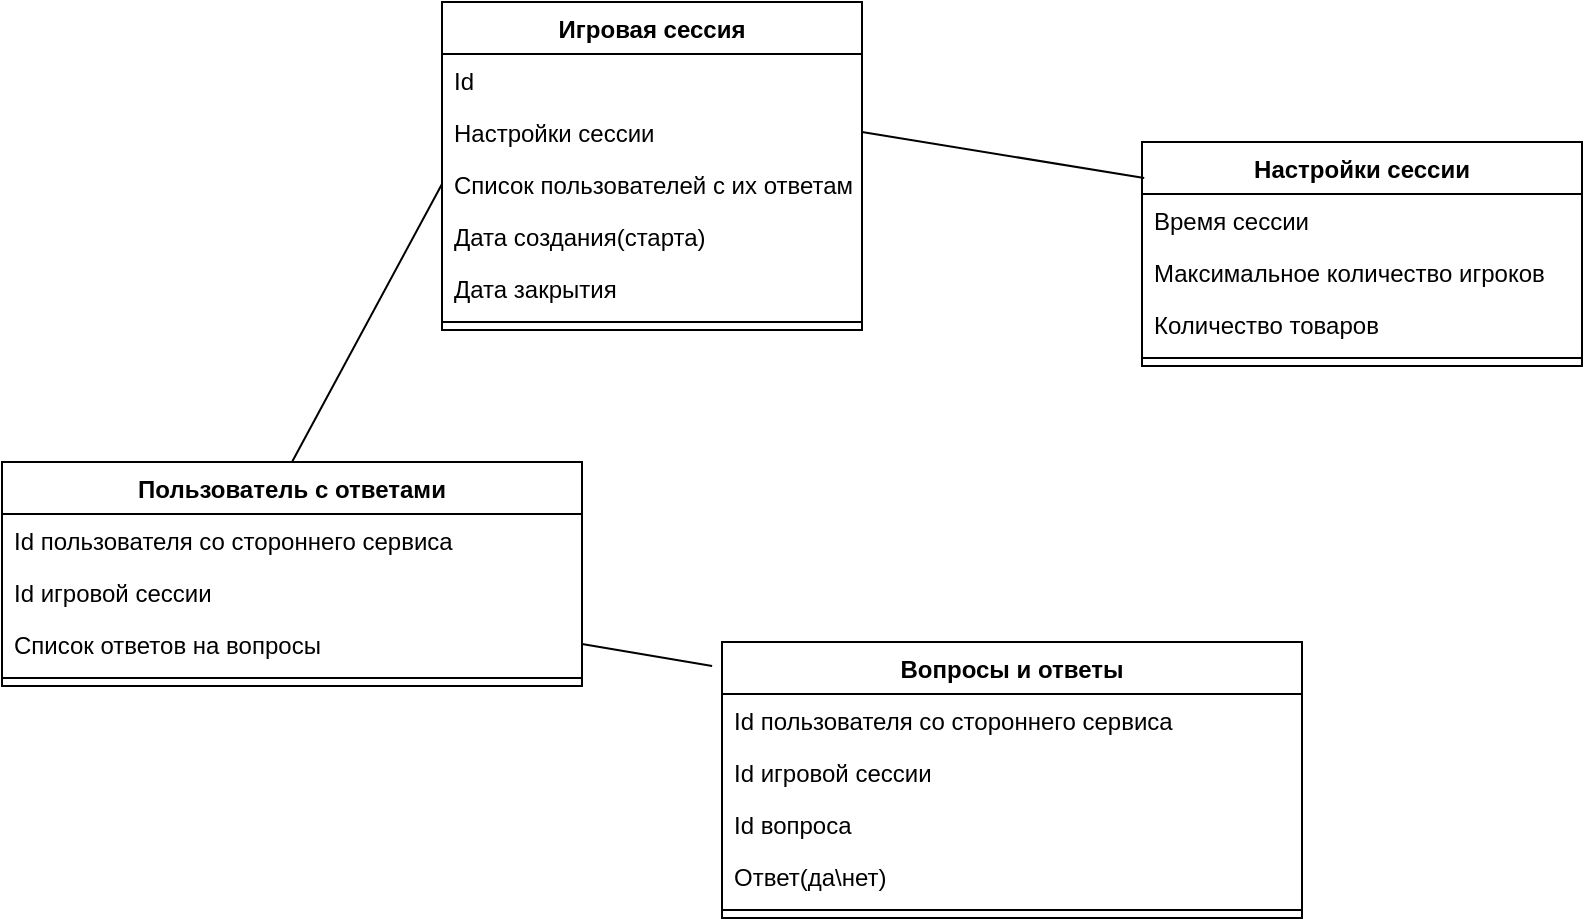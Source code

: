 <mxfile version="13.0.3" type="device"><diagram id="loQFLqfdpKUb7RwMTg9P" name="Page-1"><mxGraphModel dx="2235" dy="818" grid="1" gridSize="10" guides="1" tooltips="1" connect="1" arrows="1" fold="1" page="1" pageScale="1" pageWidth="827" pageHeight="1169" math="0" shadow="0"><root><mxCell id="0"/><mxCell id="1" parent="0"/><mxCell id="oAtgGF_5n5_4Nd9A7b24-6" value="Настройки сессии" style="swimlane;fontStyle=1;align=center;verticalAlign=top;childLayout=stackLayout;horizontal=1;startSize=26;horizontalStack=0;resizeParent=1;resizeParentMax=0;resizeLast=0;collapsible=1;marginBottom=0;" vertex="1" parent="1"><mxGeometry x="430" y="140" width="220" height="112" as="geometry"/></mxCell><mxCell id="oAtgGF_5n5_4Nd9A7b24-8" value="Время сессии" style="text;strokeColor=none;fillColor=none;align=left;verticalAlign=top;spacingLeft=4;spacingRight=4;overflow=hidden;rotatable=0;points=[[0,0.5],[1,0.5]];portConstraint=eastwest;" vertex="1" parent="oAtgGF_5n5_4Nd9A7b24-6"><mxGeometry y="26" width="220" height="26" as="geometry"/></mxCell><mxCell id="oAtgGF_5n5_4Nd9A7b24-10" value="Максимальное количество игроков" style="text;strokeColor=none;fillColor=none;align=left;verticalAlign=top;spacingLeft=4;spacingRight=4;overflow=hidden;rotatable=0;points=[[0,0.5],[1,0.5]];portConstraint=eastwest;" vertex="1" parent="oAtgGF_5n5_4Nd9A7b24-6"><mxGeometry y="52" width="220" height="26" as="geometry"/></mxCell><mxCell id="oAtgGF_5n5_4Nd9A7b24-11" value="Количество товаров" style="text;strokeColor=none;fillColor=none;align=left;verticalAlign=top;spacingLeft=4;spacingRight=4;overflow=hidden;rotatable=0;points=[[0,0.5],[1,0.5]];portConstraint=eastwest;" vertex="1" parent="oAtgGF_5n5_4Nd9A7b24-6"><mxGeometry y="78" width="220" height="26" as="geometry"/></mxCell><mxCell id="oAtgGF_5n5_4Nd9A7b24-9" value="" style="line;strokeWidth=1;fillColor=none;align=left;verticalAlign=middle;spacingTop=-1;spacingLeft=3;spacingRight=3;rotatable=0;labelPosition=right;points=[];portConstraint=eastwest;" vertex="1" parent="oAtgGF_5n5_4Nd9A7b24-6"><mxGeometry y="104" width="220" height="8" as="geometry"/></mxCell><mxCell id="oAtgGF_5n5_4Nd9A7b24-13" value="" style="endArrow=none;html=1;exitX=1;exitY=0.5;exitDx=0;exitDy=0;entryX=0.005;entryY=0.161;entryDx=0;entryDy=0;entryPerimeter=0;" edge="1" parent="1" source="oAtgGF_5n5_4Nd9A7b24-5" target="oAtgGF_5n5_4Nd9A7b24-6"><mxGeometry width="50" height="50" relative="1" as="geometry"><mxPoint x="350" y="260" as="sourcePoint"/><mxPoint x="425" y="161" as="targetPoint"/></mxGeometry></mxCell><mxCell id="oAtgGF_5n5_4Nd9A7b24-15" value="Пользователь с ответами" style="swimlane;fontStyle=1;align=center;verticalAlign=top;childLayout=stackLayout;horizontal=1;startSize=26;horizontalStack=0;resizeParent=1;resizeParentMax=0;resizeLast=0;collapsible=1;marginBottom=0;" vertex="1" parent="1"><mxGeometry x="-140" y="300" width="290" height="112" as="geometry"/></mxCell><mxCell id="oAtgGF_5n5_4Nd9A7b24-16" value="Id пользователя со стороннего сервиса" style="text;strokeColor=none;fillColor=none;align=left;verticalAlign=top;spacingLeft=4;spacingRight=4;overflow=hidden;rotatable=0;points=[[0,0.5],[1,0.5]];portConstraint=eastwest;" vertex="1" parent="oAtgGF_5n5_4Nd9A7b24-15"><mxGeometry y="26" width="290" height="26" as="geometry"/></mxCell><mxCell id="oAtgGF_5n5_4Nd9A7b24-17" value="Id игровой сессии" style="text;strokeColor=none;fillColor=none;align=left;verticalAlign=top;spacingLeft=4;spacingRight=4;overflow=hidden;rotatable=0;points=[[0,0.5],[1,0.5]];portConstraint=eastwest;" vertex="1" parent="oAtgGF_5n5_4Nd9A7b24-15"><mxGeometry y="52" width="290" height="26" as="geometry"/></mxCell><mxCell id="oAtgGF_5n5_4Nd9A7b24-18" value="Список ответов на вопросы" style="text;strokeColor=none;fillColor=none;align=left;verticalAlign=top;spacingLeft=4;spacingRight=4;overflow=hidden;rotatable=0;points=[[0,0.5],[1,0.5]];portConstraint=eastwest;" vertex="1" parent="oAtgGF_5n5_4Nd9A7b24-15"><mxGeometry y="78" width="290" height="26" as="geometry"/></mxCell><mxCell id="oAtgGF_5n5_4Nd9A7b24-19" value="" style="line;strokeWidth=1;fillColor=none;align=left;verticalAlign=middle;spacingTop=-1;spacingLeft=3;spacingRight=3;rotatable=0;labelPosition=right;points=[];portConstraint=eastwest;" vertex="1" parent="oAtgGF_5n5_4Nd9A7b24-15"><mxGeometry y="104" width="290" height="8" as="geometry"/></mxCell><mxCell id="oAtgGF_5n5_4Nd9A7b24-20" value="" style="endArrow=none;html=1;entryX=0;entryY=0.5;entryDx=0;entryDy=0;exitX=0.5;exitY=0;exitDx=0;exitDy=0;" edge="1" parent="1" source="oAtgGF_5n5_4Nd9A7b24-15" target="oAtgGF_5n5_4Nd9A7b24-14"><mxGeometry width="50" height="50" relative="1" as="geometry"><mxPoint x="30" y="310" as="sourcePoint"/><mxPoint x="80" y="260" as="targetPoint"/></mxGeometry></mxCell><mxCell id="oAtgGF_5n5_4Nd9A7b24-27" value="" style="endArrow=none;html=1;entryX=1;entryY=0.5;entryDx=0;entryDy=0;exitX=-0.017;exitY=0.087;exitDx=0;exitDy=0;exitPerimeter=0;" edge="1" parent="1" source="oAtgGF_5n5_4Nd9A7b24-21" target="oAtgGF_5n5_4Nd9A7b24-18"><mxGeometry width="50" height="50" relative="1" as="geometry"><mxPoint x="310" y="530" as="sourcePoint"/><mxPoint x="360" y="480" as="targetPoint"/></mxGeometry></mxCell><mxCell id="oAtgGF_5n5_4Nd9A7b24-21" value="Вопросы и ответы" style="swimlane;fontStyle=1;align=center;verticalAlign=top;childLayout=stackLayout;horizontal=1;startSize=26;horizontalStack=0;resizeParent=1;resizeParentMax=0;resizeLast=0;collapsible=1;marginBottom=0;" vertex="1" parent="1"><mxGeometry x="220" y="390" width="290" height="138" as="geometry"/></mxCell><mxCell id="oAtgGF_5n5_4Nd9A7b24-22" value="Id пользователя со стороннего сервиса" style="text;strokeColor=none;fillColor=none;align=left;verticalAlign=top;spacingLeft=4;spacingRight=4;overflow=hidden;rotatable=0;points=[[0,0.5],[1,0.5]];portConstraint=eastwest;" vertex="1" parent="oAtgGF_5n5_4Nd9A7b24-21"><mxGeometry y="26" width="290" height="26" as="geometry"/></mxCell><mxCell id="oAtgGF_5n5_4Nd9A7b24-23" value="Id игровой сессии" style="text;strokeColor=none;fillColor=none;align=left;verticalAlign=top;spacingLeft=4;spacingRight=4;overflow=hidden;rotatable=0;points=[[0,0.5],[1,0.5]];portConstraint=eastwest;" vertex="1" parent="oAtgGF_5n5_4Nd9A7b24-21"><mxGeometry y="52" width="290" height="26" as="geometry"/></mxCell><mxCell id="oAtgGF_5n5_4Nd9A7b24-24" value="Id вопроса" style="text;strokeColor=none;fillColor=none;align=left;verticalAlign=top;spacingLeft=4;spacingRight=4;overflow=hidden;rotatable=0;points=[[0,0.5],[1,0.5]];portConstraint=eastwest;" vertex="1" parent="oAtgGF_5n5_4Nd9A7b24-21"><mxGeometry y="78" width="290" height="26" as="geometry"/></mxCell><mxCell id="oAtgGF_5n5_4Nd9A7b24-26" value="Ответ(да\нет)" style="text;strokeColor=none;fillColor=none;align=left;verticalAlign=top;spacingLeft=4;spacingRight=4;overflow=hidden;rotatable=0;points=[[0,0.5],[1,0.5]];portConstraint=eastwest;" vertex="1" parent="oAtgGF_5n5_4Nd9A7b24-21"><mxGeometry y="104" width="290" height="26" as="geometry"/></mxCell><mxCell id="oAtgGF_5n5_4Nd9A7b24-25" value="" style="line;strokeWidth=1;fillColor=none;align=left;verticalAlign=middle;spacingTop=-1;spacingLeft=3;spacingRight=3;rotatable=0;labelPosition=right;points=[];portConstraint=eastwest;" vertex="1" parent="oAtgGF_5n5_4Nd9A7b24-21"><mxGeometry y="130" width="290" height="8" as="geometry"/></mxCell><mxCell id="oAtgGF_5n5_4Nd9A7b24-1" value="Игровая сессия" style="swimlane;fontStyle=1;align=center;verticalAlign=top;childLayout=stackLayout;horizontal=1;startSize=26;horizontalStack=0;resizeParent=1;resizeParentMax=0;resizeLast=0;collapsible=1;marginBottom=0;" vertex="1" parent="1"><mxGeometry x="80" y="70" width="210" height="164" as="geometry"/></mxCell><mxCell id="oAtgGF_5n5_4Nd9A7b24-2" value="Id" style="text;strokeColor=none;fillColor=none;align=left;verticalAlign=top;spacingLeft=4;spacingRight=4;overflow=hidden;rotatable=0;points=[[0,0.5],[1,0.5]];portConstraint=eastwest;" vertex="1" parent="oAtgGF_5n5_4Nd9A7b24-1"><mxGeometry y="26" width="210" height="26" as="geometry"/></mxCell><mxCell id="oAtgGF_5n5_4Nd9A7b24-5" value="Настройки сессии" style="text;strokeColor=none;fillColor=none;align=left;verticalAlign=top;spacingLeft=4;spacingRight=4;overflow=hidden;rotatable=0;points=[[0,0.5],[1,0.5]];portConstraint=eastwest;" vertex="1" parent="oAtgGF_5n5_4Nd9A7b24-1"><mxGeometry y="52" width="210" height="26" as="geometry"/></mxCell><mxCell id="oAtgGF_5n5_4Nd9A7b24-14" value="Список пользователей с их ответами" style="text;strokeColor=none;fillColor=none;align=left;verticalAlign=top;spacingLeft=4;spacingRight=4;overflow=hidden;rotatable=0;points=[[0,0.5],[1,0.5]];portConstraint=eastwest;" vertex="1" parent="oAtgGF_5n5_4Nd9A7b24-1"><mxGeometry y="78" width="210" height="26" as="geometry"/></mxCell><mxCell id="oAtgGF_5n5_4Nd9A7b24-28" value="Дата создания(старта)" style="text;strokeColor=none;fillColor=none;align=left;verticalAlign=top;spacingLeft=4;spacingRight=4;overflow=hidden;rotatable=0;points=[[0,0.5],[1,0.5]];portConstraint=eastwest;" vertex="1" parent="oAtgGF_5n5_4Nd9A7b24-1"><mxGeometry y="104" width="210" height="26" as="geometry"/></mxCell><mxCell id="oAtgGF_5n5_4Nd9A7b24-32" value="Дата закрытия" style="text;strokeColor=none;fillColor=none;align=left;verticalAlign=top;spacingLeft=4;spacingRight=4;overflow=hidden;rotatable=0;points=[[0,0.5],[1,0.5]];portConstraint=eastwest;" vertex="1" parent="oAtgGF_5n5_4Nd9A7b24-1"><mxGeometry y="130" width="210" height="26" as="geometry"/></mxCell><mxCell id="oAtgGF_5n5_4Nd9A7b24-3" value="" style="line;strokeWidth=1;fillColor=none;align=left;verticalAlign=middle;spacingTop=-1;spacingLeft=3;spacingRight=3;rotatable=0;labelPosition=right;points=[];portConstraint=eastwest;" vertex="1" parent="oAtgGF_5n5_4Nd9A7b24-1"><mxGeometry y="156" width="210" height="8" as="geometry"/></mxCell></root></mxGraphModel></diagram></mxfile>